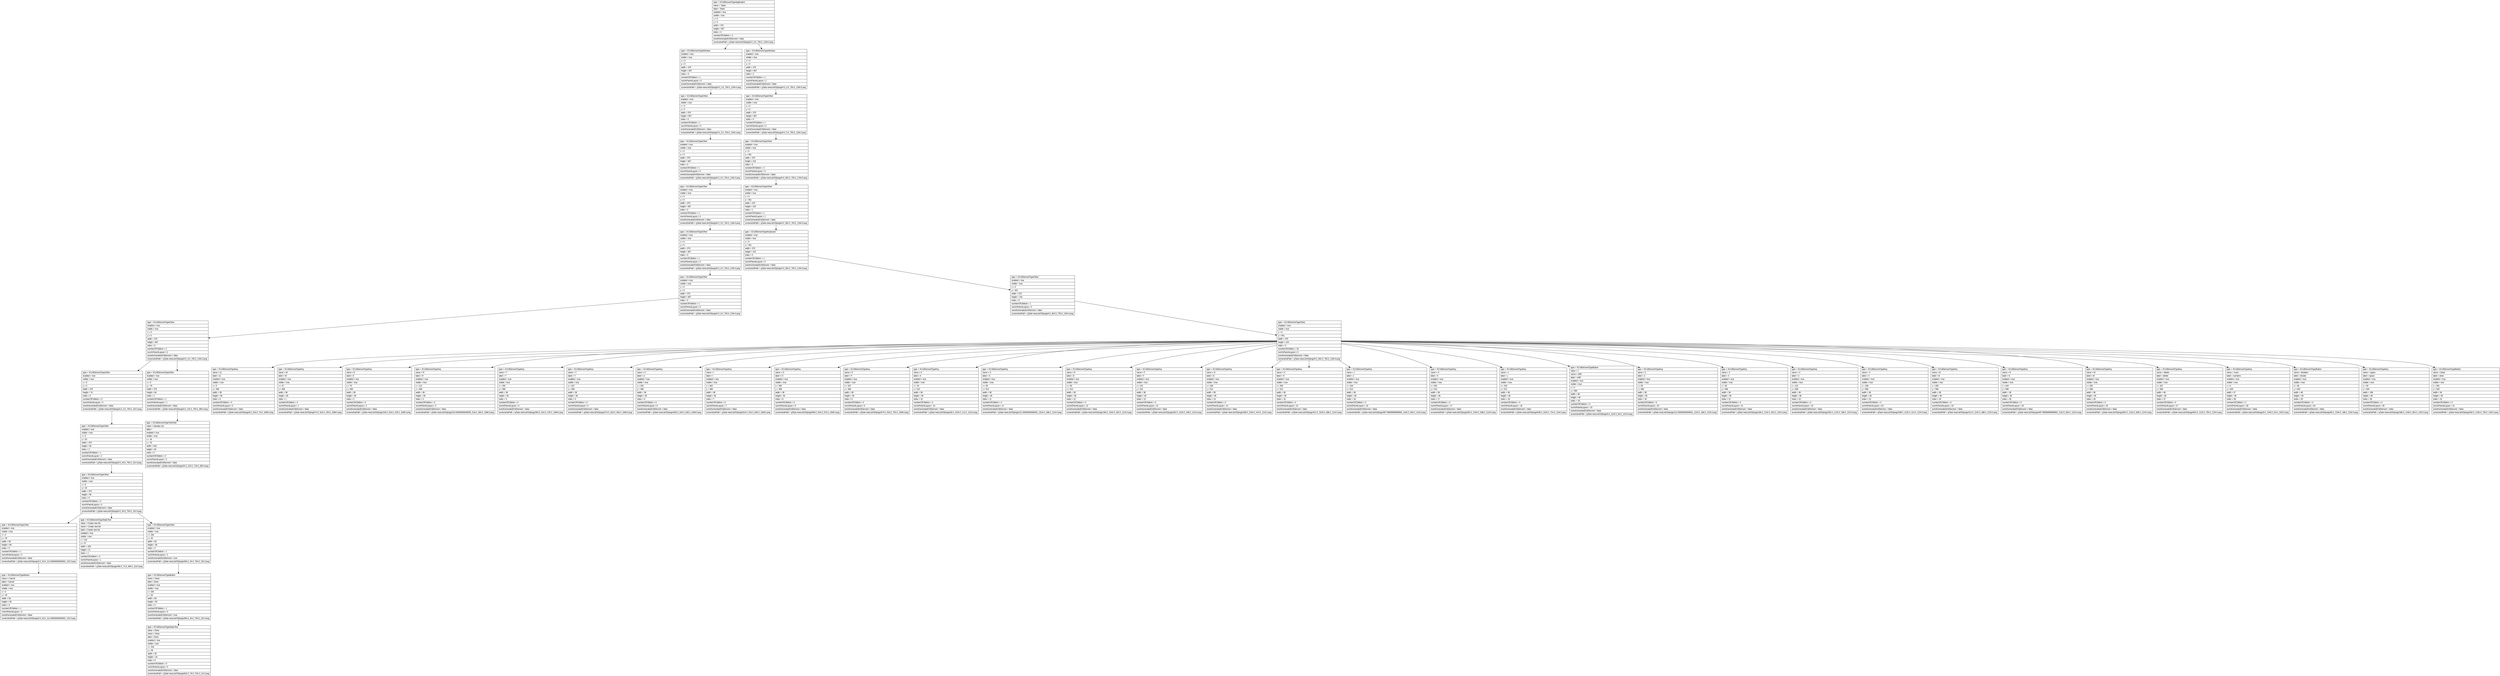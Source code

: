 digraph Layout {

	node [shape=record fontname=Arial];

	0	[label="{type = XCUIElementTypeApplication\l|name = Tasks\l|label = Tasks\l|enabled = true\l|visible = true\l|x = 0\l|y = 0\l|width = 375\l|height = 667\l|index = 0\l|numberOfChildren = 3\l|eventGeneratedOnElement = false \l|screenshotPath = gTask-newList/S3/pngs/0.0_0.0_750.0_1334.0.png\l}"]
	1	[label="{type = XCUIElementTypeWindow\l|enabled = true\l|visible = true\l|x = 0\l|y = 0\l|width = 375\l|height = 667\l|index = 0\l|numberOfChildren = 1\l|numInParentLayout = 0\l|eventGeneratedOnElement = false \l|screenshotPath = gTask-newList/S3/pngs/0.0_0.0_750.0_1334.0.png\l}"]
	2	[label="{type = XCUIElementTypeWindow\l|enabled = true\l|visible = true\l|x = 0\l|y = 0\l|width = 375\l|height = 667\l|index = 2\l|numberOfChildren = 1\l|numInParentLayout = 2\l|eventGeneratedOnElement = false \l|screenshotPath = gTask-newList/S3/pngs/0.0_0.0_750.0_1334.0.png\l}"]
	3	[label="{type = XCUIElementTypeOther\l|enabled = true\l|visible = true\l|x = 0\l|y = 0\l|width = 375\l|height = 667\l|index = 0\l|numberOfChildren = 1\l|numInParentLayout = 0\l|eventGeneratedOnElement = false \l|screenshotPath = gTask-newList/S3/pngs/0.0_0.0_750.0_1334.0.png\l}"]
	4	[label="{type = XCUIElementTypeOther\l|enabled = true\l|visible = true\l|x = 0\l|y = 0\l|width = 375\l|height = 667\l|index = 0\l|numberOfChildren = 1\l|numInParentLayout = 0\l|eventGeneratedOnElement = false \l|screenshotPath = gTask-newList/S3/pngs/0.0_0.0_750.0_1334.0.png\l}"]
	5	[label="{type = XCUIElementTypeOther\l|enabled = true\l|visible = true\l|x = 0\l|y = 0\l|width = 375\l|height = 667\l|index = 0\l|numberOfChildren = 1\l|numInParentLayout = 0\l|eventGeneratedOnElement = false \l|screenshotPath = gTask-newList/S3/pngs/0.0_0.0_750.0_1334.0.png\l}"]
	6	[label="{type = XCUIElementTypeOther\l|enabled = true\l|visible = true\l|x = 0\l|y = 451\l|width = 375\l|height = 216\l|index = 0\l|numberOfChildren = 2\l|numInParentLayout = 0\l|eventGeneratedOnElement = false \l|screenshotPath = gTask-newList/S3/pngs/0.0_902.0_750.0_1334.0.png\l}"]
	7	[label="{type = XCUIElementTypeOther\l|enabled = true\l|visible = true\l|x = 0\l|y = 0\l|width = 375\l|height = 667\l|index = 0\l|numberOfChildren = 1\l|numInParentLayout = 0\l|eventGeneratedOnElement = false \l|screenshotPath = gTask-newList/S3/pngs/0.0_0.0_750.0_1334.0.png\l}"]
	8	[label="{type = XCUIElementTypeOther\l|enabled = true\l|visible = true\l|x = 0\l|y = 451\l|width = 375\l|height = 216\l|index = 1\l|numberOfChildren = 1\l|numInParentLayout = 1\l|eventGeneratedOnElement = false \l|screenshotPath = gTask-newList/S3/pngs/0.0_902.0_750.0_1334.0.png\l}"]
	9	[label="{type = XCUIElementTypeOther\l|enabled = true\l|visible = true\l|x = 0\l|y = 0\l|width = 375\l|height = 667\l|index = 0\l|numberOfChildren = 1\l|numInParentLayout = 0\l|eventGeneratedOnElement = false \l|screenshotPath = gTask-newList/S3/pngs/0.0_0.0_750.0_1334.0.png\l}"]
	10	[label="{type = XCUIElementTypeKeyboard\l|enabled = true\l|visible = true\l|x = 0\l|y = 451\l|width = 375\l|height = 216\l|index = 0\l|numberOfChildren = 1\l|numInParentLayout = 0\l|eventGeneratedOnElement = false \l|screenshotPath = gTask-newList/S3/pngs/0.0_902.0_750.0_1334.0.png\l}"]
	11	[label="{type = XCUIElementTypeOther\l|enabled = true\l|visible = true\l|x = 0\l|y = 0\l|width = 375\l|height = 667\l|index = 0\l|numberOfChildren = 1\l|numInParentLayout = 0\l|eventGeneratedOnElement = false \l|screenshotPath = gTask-newList/S3/pngs/0.0_0.0_750.0_1334.0.png\l}"]
	12	[label="{type = XCUIElementTypeOther\l|enabled = true\l|visible = true\l|x = 0\l|y = 451\l|width = 375\l|height = 216\l|index = 0\l|numberOfChildren = 1\l|numInParentLayout = 0\l|eventGeneratedOnElement = false \l|screenshotPath = gTask-newList/S3/pngs/0.0_902.0_750.0_1334.0.png\l}"]
	13	[label="{type = XCUIElementTypeOther\l|enabled = true\l|visible = true\l|x = 0\l|y = 0\l|width = 375\l|height = 667\l|index = 0\l|numberOfChildren = 2\l|numInParentLayout = 0\l|eventGeneratedOnElement = false \l|screenshotPath = gTask-newList/S3/pngs/0.0_0.0_750.0_1334.0.png\l}"]
	14	[label="{type = XCUIElementTypeOther\l|enabled = true\l|visible = true\l|x = 0\l|y = 451\l|width = 375\l|height = 216\l|index = 0\l|numberOfChildren = 32\l|numInParentLayout = 0\l|eventGeneratedOnElement = false \l|screenshotPath = gTask-newList/S3/pngs/0.0_902.0_750.0_1334.0.png\l}"]
	15	[label="{type = XCUIElementTypeOther\l|enabled = true\l|visible = true\l|x = 0\l|y = 0\l|width = 375\l|height = 76\l|index = 0\l|numberOfChildren = 3\l|numInParentLayout = 0\l|eventGeneratedOnElement = false \l|screenshotPath = gTask-newList/S3/pngs/0.0_0.0_750.0_152.0.png\l}"]
	16	[label="{type = XCUIElementTypeOther\l|enabled = true\l|visible = true\l|x = 0\l|y = 76\l|width = 375\l|height = 64\l|index = 1\l|numberOfChildren = 1\l|numInParentLayout = 1\l|eventGeneratedOnElement = false \l|screenshotPath = gTask-newList/S3/pngs/0.0_152.0_750.0_280.0.png\l}"]
	17	[label="{type = XCUIElementTypeKey\l|name = Q\l|label = Q\l|enabled = true\l|visible = true\l|x = 0\l|y = 458\l|width = 38\l|height = 46\l|index = 0\l|numberOfChildren = 0\l|numInParentLayout = 0\l|eventGeneratedOnElement = false \l|screenshotPath = gTask-newList/S3/pngs/0.0_916.0_76.0_1008.0.png\l}"]
	18	[label="{type = XCUIElementTypeKey\l|name = W\l|label = W\l|enabled = true\l|visible = true\l|x = 37\l|y = 458\l|width = 38\l|height = 46\l|index = 1\l|numberOfChildren = 0\l|numInParentLayout = 1\l|eventGeneratedOnElement = false \l|screenshotPath = gTask-newList/S3/pngs/74.0_916.0_150.0_1008.0.png\l}"]
	19	[label="{type = XCUIElementTypeKey\l|name = E\l|label = E\l|enabled = true\l|visible = true\l|x = 75\l|y = 458\l|width = 38\l|height = 46\l|index = 2\l|numberOfChildren = 0\l|numInParentLayout = 2\l|eventGeneratedOnElement = false \l|screenshotPath = gTask-newList/S3/pngs/150.0_916.0_226.0_1008.0.png\l}"]
	20	[label="{type = XCUIElementTypeKey\l|name = R\l|label = R\l|enabled = true\l|visible = true\l|x = 112\l|y = 458\l|width = 38\l|height = 46\l|index = 3\l|numberOfChildren = 0\l|numInParentLayout = 3\l|eventGeneratedOnElement = false \l|screenshotPath = gTask-newList/S3/pngs/224.00000000000003_916.0_300.0_1008.0.png\l}"]
	21	[label="{type = XCUIElementTypeKey\l|name = T\l|label = T\l|enabled = true\l|visible = true\l|x = 150\l|y = 458\l|width = 38\l|height = 46\l|index = 4\l|numberOfChildren = 0\l|numInParentLayout = 4\l|eventGeneratedOnElement = false \l|screenshotPath = gTask-newList/S3/pngs/300.0_916.0_376.0_1008.0.png\l}"]
	22	[label="{type = XCUIElementTypeKey\l|name = Y\l|label = Y\l|enabled = true\l|visible = true\l|x = 187\l|y = 458\l|width = 38\l|height = 46\l|index = 5\l|numberOfChildren = 0\l|numInParentLayout = 5\l|eventGeneratedOnElement = false \l|screenshotPath = gTask-newList/S3/pngs/374.0_916.0_450.0_1008.0.png\l}"]
	23	[label="{type = XCUIElementTypeKey\l|name = U\l|label = U\l|enabled = true\l|visible = true\l|x = 225\l|y = 458\l|width = 38\l|height = 46\l|index = 6\l|numberOfChildren = 0\l|numInParentLayout = 6\l|eventGeneratedOnElement = false \l|screenshotPath = gTask-newList/S3/pngs/450.0_916.0_526.0_1008.0.png\l}"]
	24	[label="{type = XCUIElementTypeKey\l|name = I\l|label = I\l|enabled = true\l|visible = true\l|x = 262\l|y = 458\l|width = 38\l|height = 46\l|index = 7\l|numberOfChildren = 0\l|numInParentLayout = 7\l|eventGeneratedOnElement = false \l|screenshotPath = gTask-newList/S3/pngs/524.0_916.0_600.0_1008.0.png\l}"]
	25	[label="{type = XCUIElementTypeKey\l|name = O\l|label = O\l|enabled = true\l|visible = true\l|x = 300\l|y = 458\l|width = 38\l|height = 46\l|index = 8\l|numberOfChildren = 0\l|numInParentLayout = 8\l|eventGeneratedOnElement = false \l|screenshotPath = gTask-newList/S3/pngs/600.0_916.0_676.0_1008.0.png\l}"]
	26	[label="{type = XCUIElementTypeKey\l|name = P\l|label = P\l|enabled = true\l|visible = true\l|x = 337\l|y = 458\l|width = 38\l|height = 46\l|index = 9\l|numberOfChildren = 0\l|numInParentLayout = 9\l|eventGeneratedOnElement = false \l|screenshotPath = gTask-newList/S3/pngs/674.0_916.0_750.0_1008.0.png\l}"]
	27	[label="{type = XCUIElementTypeKey\l|name = A\l|label = A\l|enabled = true\l|visible = true\l|x = 18\l|y = 512\l|width = 38\l|height = 46\l|index = 10\l|numberOfChildren = 0\l|numInParentLayout = 10\l|eventGeneratedOnElement = false \l|screenshotPath = gTask-newList/S3/pngs/36.0_1024.0_112.0_1116.0.png\l}"]
	28	[label="{type = XCUIElementTypeKey\l|name = S\l|label = S\l|enabled = true\l|visible = true\l|x = 56\l|y = 512\l|width = 38\l|height = 46\l|index = 11\l|numberOfChildren = 0\l|numInParentLayout = 11\l|eventGeneratedOnElement = false \l|screenshotPath = gTask-newList/S3/pngs/112.00000000000001_1024.0_188.0_1116.0.png\l}"]
	29	[label="{type = XCUIElementTypeKey\l|name = D\l|label = D\l|enabled = true\l|visible = true\l|x = 93\l|y = 512\l|width = 38\l|height = 46\l|index = 12\l|numberOfChildren = 0\l|numInParentLayout = 12\l|eventGeneratedOnElement = false \l|screenshotPath = gTask-newList/S3/pngs/186.0_1024.0_262.0_1116.0.png\l}"]
	30	[label="{type = XCUIElementTypeKey\l|name = F\l|label = F\l|enabled = true\l|visible = true\l|x = 131\l|y = 512\l|width = 38\l|height = 46\l|index = 13\l|numberOfChildren = 0\l|numInParentLayout = 13\l|eventGeneratedOnElement = false \l|screenshotPath = gTask-newList/S3/pngs/262.0_1024.0_338.0_1116.0.png\l}"]
	31	[label="{type = XCUIElementTypeKey\l|name = G\l|label = G\l|enabled = true\l|visible = true\l|x = 169\l|y = 512\l|width = 38\l|height = 46\l|index = 14\l|numberOfChildren = 0\l|numInParentLayout = 14\l|eventGeneratedOnElement = false \l|screenshotPath = gTask-newList/S3/pngs/338.0_1024.0_414.0_1116.0.png\l}"]
	32	[label="{type = XCUIElementTypeKey\l|name = H\l|label = H\l|enabled = true\l|visible = true\l|x = 206\l|y = 512\l|width = 38\l|height = 46\l|index = 15\l|numberOfChildren = 0\l|numInParentLayout = 15\l|eventGeneratedOnElement = false \l|screenshotPath = gTask-newList/S3/pngs/412.0_1024.0_488.0_1116.0.png\l}"]
	33	[label="{type = XCUIElementTypeKey\l|name = J\l|label = J\l|enabled = true\l|visible = true\l|x = 244\l|y = 512\l|width = 38\l|height = 46\l|index = 16\l|numberOfChildren = 0\l|numInParentLayout = 16\l|eventGeneratedOnElement = false \l|screenshotPath = gTask-newList/S3/pngs/487.99999999999994_1024.0_564.0_1116.0.png\l}"]
	34	[label="{type = XCUIElementTypeKey\l|name = K\l|label = K\l|enabled = true\l|visible = true\l|x = 281\l|y = 512\l|width = 38\l|height = 46\l|index = 17\l|numberOfChildren = 0\l|numInParentLayout = 17\l|eventGeneratedOnElement = false \l|screenshotPath = gTask-newList/S3/pngs/562.0_1024.0_638.0_1116.0.png\l}"]
	35	[label="{type = XCUIElementTypeKey\l|name = L\l|label = L\l|enabled = true\l|visible = true\l|x = 319\l|y = 512\l|width = 38\l|height = 46\l|index = 18\l|numberOfChildren = 0\l|numInParentLayout = 18\l|eventGeneratedOnElement = false \l|screenshotPath = gTask-newList/S3/pngs/638.0_1024.0_714.0_1116.0.png\l}"]
	36	[label="{type = XCUIElementTypeButton\l|value = 1\l|name = shift\l|label = shift\l|enabled = true\l|visible = true\l|x = 0\l|y = 566\l|width = 48\l|height = 46\l|index = 19\l|numberOfChildren = 0\l|numInParentLayout = 19\l|eventGeneratedOnElement = false \l|screenshotPath = gTask-newList/S3/pngs/0.0_1132.0_96.0_1224.0.png\l}"]
	37	[label="{type = XCUIElementTypeKey\l|name = Z\l|label = Z\l|enabled = true\l|visible = true\l|x = 56\l|y = 566\l|width = 38\l|height = 46\l|index = 20\l|numberOfChildren = 0\l|numInParentLayout = 20\l|eventGeneratedOnElement = false \l|screenshotPath = gTask-newList/S3/pngs/112.00000000000001_1132.0_188.0_1224.0.png\l}"]
	38	[label="{type = XCUIElementTypeKey\l|name = X\l|label = X\l|enabled = true\l|visible = true\l|x = 93\l|y = 566\l|width = 38\l|height = 46\l|index = 21\l|numberOfChildren = 0\l|numInParentLayout = 21\l|eventGeneratedOnElement = false \l|screenshotPath = gTask-newList/S3/pngs/186.0_1132.0_262.0_1224.0.png\l}"]
	39	[label="{type = XCUIElementTypeKey\l|name = C\l|label = C\l|enabled = true\l|visible = true\l|x = 131\l|y = 566\l|width = 38\l|height = 46\l|index = 22\l|numberOfChildren = 0\l|numInParentLayout = 22\l|eventGeneratedOnElement = false \l|screenshotPath = gTask-newList/S3/pngs/262.0_1132.0_338.0_1224.0.png\l}"]
	40	[label="{type = XCUIElementTypeKey\l|name = V\l|label = V\l|enabled = true\l|visible = true\l|x = 169\l|y = 566\l|width = 38\l|height = 46\l|index = 23\l|numberOfChildren = 0\l|numInParentLayout = 23\l|eventGeneratedOnElement = false \l|screenshotPath = gTask-newList/S3/pngs/338.0_1132.0_414.0_1224.0.png\l}"]
	41	[label="{type = XCUIElementTypeKey\l|name = B\l|label = B\l|enabled = true\l|visible = true\l|x = 206\l|y = 566\l|width = 38\l|height = 46\l|index = 24\l|numberOfChildren = 0\l|numInParentLayout = 24\l|eventGeneratedOnElement = false \l|screenshotPath = gTask-newList/S3/pngs/412.0_1132.0_488.0_1224.0.png\l}"]
	42	[label="{type = XCUIElementTypeKey\l|name = N\l|label = N\l|enabled = true\l|visible = true\l|x = 244\l|y = 566\l|width = 38\l|height = 46\l|index = 25\l|numberOfChildren = 0\l|numInParentLayout = 25\l|eventGeneratedOnElement = false \l|screenshotPath = gTask-newList/S3/pngs/487.99999999999994_1132.0_564.0_1224.0.png\l}"]
	43	[label="{type = XCUIElementTypeKey\l|name = M\l|label = M\l|enabled = true\l|visible = true\l|x = 281\l|y = 566\l|width = 38\l|height = 46\l|index = 26\l|numberOfChildren = 0\l|numInParentLayout = 26\l|eventGeneratedOnElement = false \l|screenshotPath = gTask-newList/S3/pngs/562.0_1132.0_638.0_1224.0.png\l}"]
	44	[label="{type = XCUIElementTypeKey\l|name = delete\l|label = delete\l|enabled = true\l|visible = true\l|x = 327\l|y = 566\l|width = 48\l|height = 46\l|index = 27\l|numberOfChildren = 0\l|numInParentLayout = 27\l|eventGeneratedOnElement = false \l|screenshotPath = gTask-newList/S3/pngs/654.0_1132.0_750.0_1224.0.png\l}"]
	45	[label="{type = XCUIElementTypeKey\l|name = more\l|label = numbers\l|enabled = true\l|visible = true\l|x = 0\l|y = 620\l|width = 47\l|height = 46\l|index = 28\l|numberOfChildren = 0\l|numInParentLayout = 28\l|eventGeneratedOnElement = false \l|screenshotPath = gTask-newList/S3/pngs/0.0_1240.0_94.0_1332.0.png\l}"]
	46	[label="{type = XCUIElementTypeButton\l|name = dictation\l|label = Dictate\l|enabled = true\l|visible = true\l|x = 46\l|y = 620\l|width = 48\l|height = 46\l|index = 29\l|numberOfChildren = 0\l|numInParentLayout = 29\l|eventGeneratedOnElement = false \l|screenshotPath = gTask-newList/S3/pngs/92.0_1240.0_188.0_1332.0.png\l}"]
	47	[label="{type = XCUIElementTypeKey\l|name = space\l|label = space\l|enabled = true\l|visible = true\l|x = 93\l|y = 620\l|width = 189\l|height = 46\l|index = 30\l|numberOfChildren = 0\l|numInParentLayout = 30\l|eventGeneratedOnElement = false \l|screenshotPath = gTask-newList/S3/pngs/186.0_1240.0_564.0_1332.0.png\l}"]
	48	[label="{type = XCUIElementTypeButton\l|name = Done\l|label = done\l|enabled = true\l|visible = true\l|x = 281\l|y = 620\l|width = 94\l|height = 46\l|index = 31\l|numberOfChildren = 0\l|numInParentLayout = 31\l|eventGeneratedOnElement = false \l|screenshotPath = gTask-newList/S3/pngs/562.0_1240.0_750.0_1332.0.png\l}"]
	49	[label="{type = XCUIElementTypeOther\l|enabled = true\l|visible = true\l|x = 0\l|y = 20\l|width = 375\l|height = 56\l|index = 2\l|numberOfChildren = 1\l|numInParentLayout = 2\l|eventGeneratedOnElement = false \l|screenshotPath = gTask-newList/S3/pngs/0.0_40.0_750.0_152.0.png\l}"]
	50	[label="{type = XCUIElementTypeTextField\l|value = Sample List\l|label = \l|enabled = true\l|visible = true\l|x = 16\l|y = 76\l|width = 343\l|height = 64\l|index = 0\l|numberOfChildren = 0\l|numInParentLayout = 0\l|eventGeneratedOnElement = false \l|screenshotPath = gTask-newList/S3/pngs/32.0_152.0_718.0_280.0.png\l}"]
	51	[label="{type = XCUIElementTypeOther\l|enabled = true\l|visible = true\l|x = 0\l|y = 20\l|width = 375\l|height = 56\l|index = 0\l|numberOfChildren = 3\l|numInParentLayout = 0\l|eventGeneratedOnElement = false \l|screenshotPath = gTask-newList/S3/pngs/0.0_40.0_750.0_152.0.png\l}"]
	52	[label="{type = XCUIElementTypeOther\l|enabled = true\l|visible = true\l|x = 0\l|y = 20\l|width = 56\l|height = 56\l|index = 0\l|numberOfChildren = 1\l|numInParentLayout = 0\l|eventGeneratedOnElement = false \l|screenshotPath = gTask-newList/S3/pngs/0.0_40.0_112.00000000000001_152.0.png\l}"]
	53	[label="{type = XCUIElementTypeStaticText\l|value = Create new list\l|name = Create new list\l|label = Create new list\l|enabled = true\l|visible = true\l|x = 133\l|y = 37\l|width = 109\l|height = 21\l|index = 1\l|numberOfChildren = 0\l|numInParentLayout = 1\l|eventGeneratedOnElement = false \l|screenshotPath = gTask-newList/S3/pngs/266.0_74.0_484.0_116.0.png\l}"]
	54	[label="{type = XCUIElementTypeOther\l|enabled = true\l|visible = true\l|x = 292\l|y = 20\l|width = 83\l|height = 56\l|index = 2\l|numberOfChildren = 1\l|numInParentLayout = 2\l|eventGeneratedOnElement = true \l|screenshotPath = gTask-newList/S3/pngs/584.0_40.0_750.0_152.0.png\l}"]
	55	[label="{type = XCUIElementTypeButton\l|name = Cancel\l|label = Cancel\l|enabled = true\l|visible = true\l|x = 0\l|y = 20\l|width = 56\l|height = 56\l|index = 0\l|numberOfChildren = 1\l|numInParentLayout = 0\l|eventGeneratedOnElement = false \l|screenshotPath = gTask-newList/S3/pngs/0.0_40.0_112.00000000000001_152.0.png\l}"]
	56	[label="{type = XCUIElementTypeButton\l|name = Done\l|label = Done\l|enabled = true\l|visible = true\l|x = 292\l|y = 20\l|width = 83\l|height = 56\l|index = 0\l|numberOfChildren = 1\l|numInParentLayout = 0\l|eventGeneratedOnElement = true \l|screenshotPath = gTask-newList/S3/pngs/584.0_40.0_750.0_152.0.png\l}"]
	57	[label="{type = XCUIElementTypeStaticText\l|value = Done\l|name = Done\l|label = Done\l|enabled = true\l|visible = true\l|x = 316\l|y = 39\l|width = 35\l|height = 18\l|index = 0\l|numberOfChildren = 0\l|numInParentLayout = 0\l|eventGeneratedOnElement = false \l|screenshotPath = gTask-newList/S3/pngs/632.0_78.0_702.0_114.0.png\l}"]


	0 -> 1
	0 -> 2
	1 -> 3
	2 -> 4
	3 -> 5
	4 -> 6
	5 -> 7
	6 -> 8
	7 -> 9
	8 -> 10
	9 -> 11
	10 -> 12
	11 -> 13
	12 -> 14
	13 -> 15
	13 -> 16
	14 -> 17
	14 -> 18
	14 -> 19
	14 -> 20
	14 -> 21
	14 -> 22
	14 -> 23
	14 -> 24
	14 -> 25
	14 -> 26
	14 -> 27
	14 -> 28
	14 -> 29
	14 -> 30
	14 -> 31
	14 -> 32
	14 -> 33
	14 -> 34
	14 -> 35
	14 -> 36
	14 -> 37
	14 -> 38
	14 -> 39
	14 -> 40
	14 -> 41
	14 -> 42
	14 -> 43
	14 -> 44
	14 -> 45
	14 -> 46
	14 -> 47
	14 -> 48
	15 -> 49
	16 -> 50
	49 -> 51
	51 -> 52
	51 -> 53
	51 -> 54
	52 -> 55
	54 -> 56
	56 -> 57


}